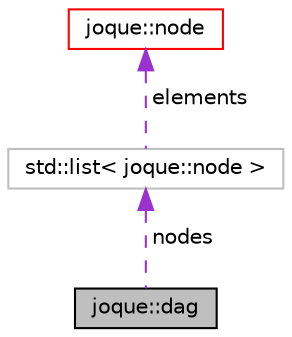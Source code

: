 digraph "joque::dag"
{
 // LATEX_PDF_SIZE
  edge [fontname="Helvetica",fontsize="10",labelfontname="Helvetica",labelfontsize="10"];
  node [fontname="Helvetica",fontsize="10",shape=record];
  Node1 [label="joque::dag",height=0.2,width=0.4,color="black", fillcolor="grey75", style="filled", fontcolor="black",tooltip="DAG used to store data in single execution of tasks."];
  Node2 -> Node1 [dir="back",color="darkorchid3",fontsize="10",style="dashed",label=" nodes" ,fontname="Helvetica"];
  Node2 [label="std::list\< joque::node \>",height=0.2,width=0.4,color="grey75", fillcolor="white", style="filled",tooltip=" "];
  Node3 -> Node2 [dir="back",color="darkorchid3",fontsize="10",style="dashed",label=" elements" ,fontname="Helvetica"];
  Node3 [label="joque::node",height=0.2,width=0.4,color="red", fillcolor="white", style="filled",URL="$namespacejoque.html#structjoque_1_1node",tooltip="Node representing all execution-related information for one task."];
}
